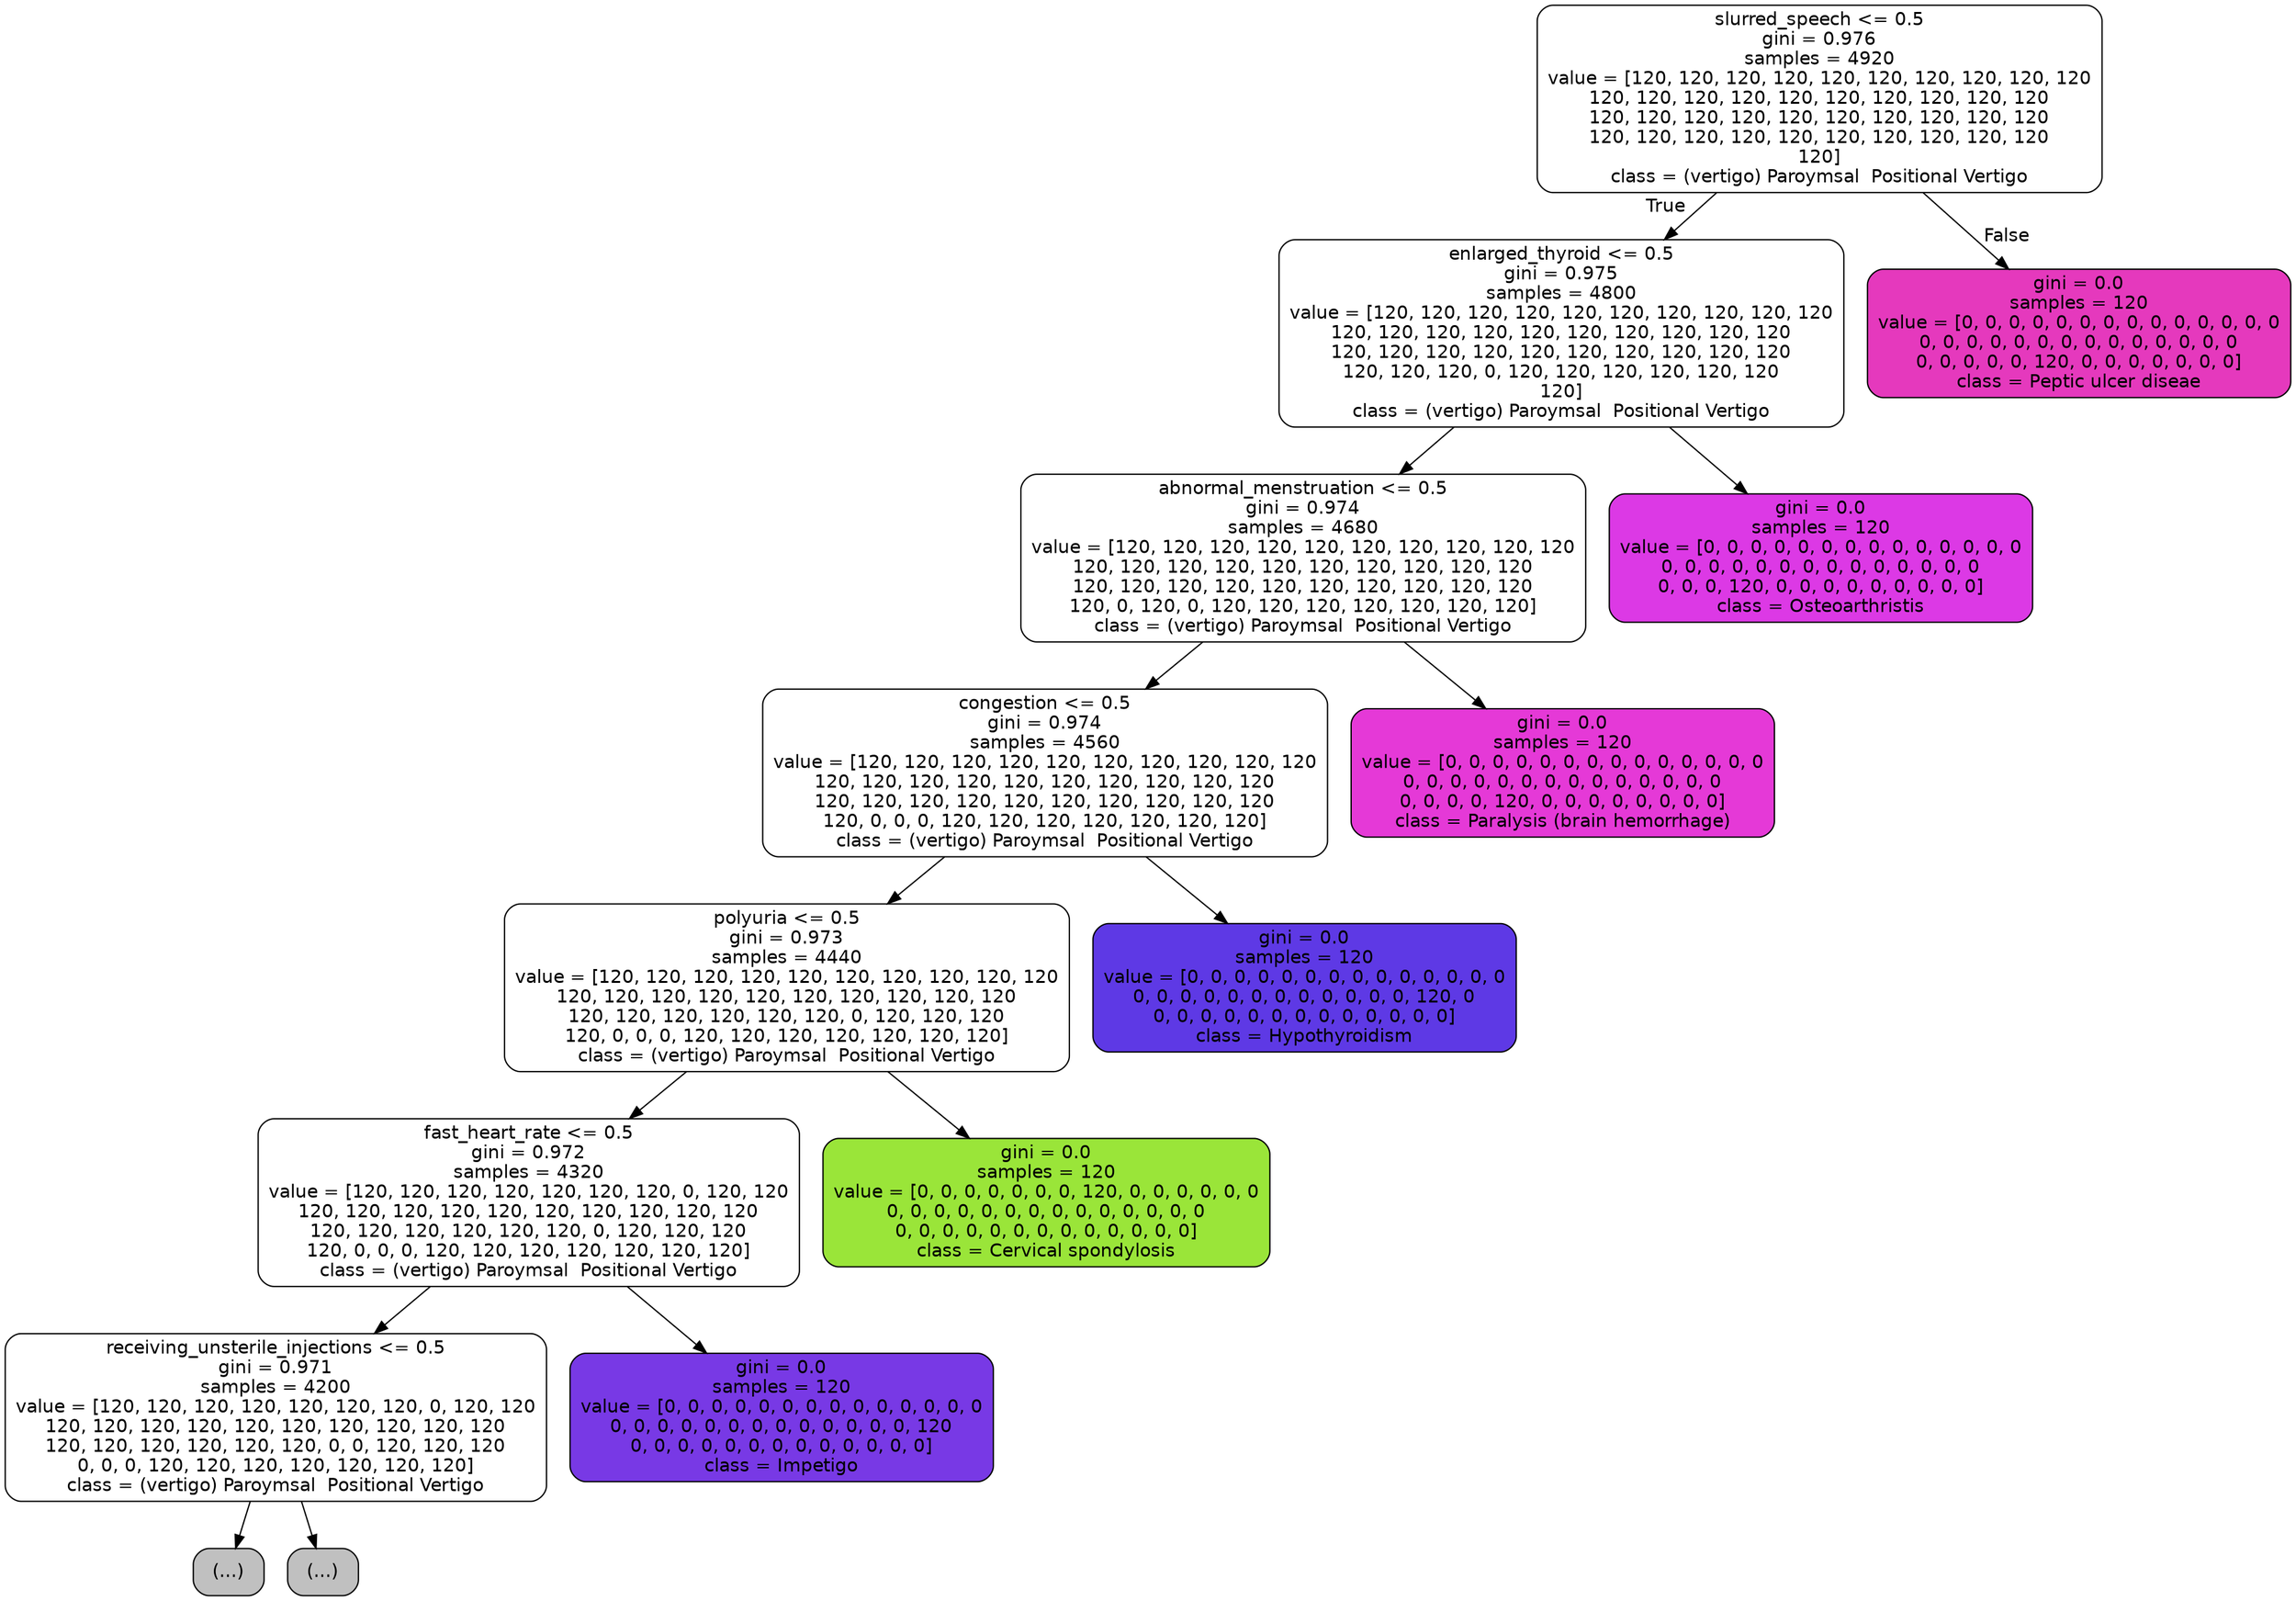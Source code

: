 digraph Tree {
node [shape=box, style="filled, rounded", color="black", fontname=helvetica] ;
edge [fontname=helvetica] ;
0 [label="slurred_speech <= 0.5\ngini = 0.976\nsamples = 4920\nvalue = [120, 120, 120, 120, 120, 120, 120, 120, 120, 120\n120, 120, 120, 120, 120, 120, 120, 120, 120, 120\n120, 120, 120, 120, 120, 120, 120, 120, 120, 120\n120, 120, 120, 120, 120, 120, 120, 120, 120, 120\n120]\nclass = (vertigo) Paroymsal  Positional Vertigo", fillcolor="#ffffff"] ;
1 [label="enlarged_thyroid <= 0.5\ngini = 0.975\nsamples = 4800\nvalue = [120, 120, 120, 120, 120, 120, 120, 120, 120, 120\n120, 120, 120, 120, 120, 120, 120, 120, 120, 120\n120, 120, 120, 120, 120, 120, 120, 120, 120, 120\n120, 120, 120, 0, 120, 120, 120, 120, 120, 120\n120]\nclass = (vertigo) Paroymsal  Positional Vertigo", fillcolor="#ffffff"] ;
0 -> 1 [labeldistance=2.5, labelangle=45, headlabel="True"] ;
2 [label="abnormal_menstruation <= 0.5\ngini = 0.974\nsamples = 4680\nvalue = [120, 120, 120, 120, 120, 120, 120, 120, 120, 120\n120, 120, 120, 120, 120, 120, 120, 120, 120, 120\n120, 120, 120, 120, 120, 120, 120, 120, 120, 120\n120, 0, 120, 0, 120, 120, 120, 120, 120, 120, 120]\nclass = (vertigo) Paroymsal  Positional Vertigo", fillcolor="#ffffff"] ;
1 -> 2 ;
3 [label="congestion <= 0.5\ngini = 0.974\nsamples = 4560\nvalue = [120, 120, 120, 120, 120, 120, 120, 120, 120, 120\n120, 120, 120, 120, 120, 120, 120, 120, 120, 120\n120, 120, 120, 120, 120, 120, 120, 120, 120, 120\n120, 0, 0, 0, 120, 120, 120, 120, 120, 120, 120]\nclass = (vertigo) Paroymsal  Positional Vertigo", fillcolor="#ffffff"] ;
2 -> 3 ;
4 [label="polyuria <= 0.5\ngini = 0.973\nsamples = 4440\nvalue = [120, 120, 120, 120, 120, 120, 120, 120, 120, 120\n120, 120, 120, 120, 120, 120, 120, 120, 120, 120\n120, 120, 120, 120, 120, 120, 0, 120, 120, 120\n120, 0, 0, 0, 120, 120, 120, 120, 120, 120, 120]\nclass = (vertigo) Paroymsal  Positional Vertigo", fillcolor="#ffffff"] ;
3 -> 4 ;
5 [label="fast_heart_rate <= 0.5\ngini = 0.972\nsamples = 4320\nvalue = [120, 120, 120, 120, 120, 120, 120, 0, 120, 120\n120, 120, 120, 120, 120, 120, 120, 120, 120, 120\n120, 120, 120, 120, 120, 120, 0, 120, 120, 120\n120, 0, 0, 0, 120, 120, 120, 120, 120, 120, 120]\nclass = (vertigo) Paroymsal  Positional Vertigo", fillcolor="#ffffff"] ;
4 -> 5 ;
6 [label="receiving_unsterile_injections <= 0.5\ngini = 0.971\nsamples = 4200\nvalue = [120, 120, 120, 120, 120, 120, 120, 0, 120, 120\n120, 120, 120, 120, 120, 120, 120, 120, 120, 120\n120, 120, 120, 120, 120, 120, 0, 0, 120, 120, 120\n0, 0, 0, 120, 120, 120, 120, 120, 120, 120]\nclass = (vertigo) Paroymsal  Positional Vertigo", fillcolor="#ffffff"] ;
5 -> 6 ;
7 [label="(...)", fillcolor="#C0C0C0"] ;
6 -> 7 ;
108 [label="(...)", fillcolor="#C0C0C0"] ;
6 -> 108 ;
109 [label="gini = 0.0\nsamples = 120\nvalue = [0, 0, 0, 0, 0, 0, 0, 0, 0, 0, 0, 0, 0, 0\n0, 0, 0, 0, 0, 0, 0, 0, 0, 0, 0, 0, 0, 120\n0, 0, 0, 0, 0, 0, 0, 0, 0, 0, 0, 0, 0]\nclass = Impetigo", fillcolor="#7839e5"] ;
5 -> 109 ;
110 [label="gini = 0.0\nsamples = 120\nvalue = [0, 0, 0, 0, 0, 0, 0, 120, 0, 0, 0, 0, 0, 0\n0, 0, 0, 0, 0, 0, 0, 0, 0, 0, 0, 0, 0, 0\n0, 0, 0, 0, 0, 0, 0, 0, 0, 0, 0, 0, 0]\nclass = Cervical spondylosis", fillcolor="#9ae539"] ;
4 -> 110 ;
111 [label="gini = 0.0\nsamples = 120\nvalue = [0, 0, 0, 0, 0, 0, 0, 0, 0, 0, 0, 0, 0, 0\n0, 0, 0, 0, 0, 0, 0, 0, 0, 0, 0, 0, 120, 0\n0, 0, 0, 0, 0, 0, 0, 0, 0, 0, 0, 0, 0]\nclass = Hypothyroidism", fillcolor="#5e39e5"] ;
3 -> 111 ;
112 [label="gini = 0.0\nsamples = 120\nvalue = [0, 0, 0, 0, 0, 0, 0, 0, 0, 0, 0, 0, 0, 0\n0, 0, 0, 0, 0, 0, 0, 0, 0, 0, 0, 0, 0, 0\n0, 0, 0, 0, 120, 0, 0, 0, 0, 0, 0, 0, 0]\nclass = Paralysis (brain hemorrhage)", fillcolor="#e539d7"] ;
2 -> 112 ;
113 [label="gini = 0.0\nsamples = 120\nvalue = [0, 0, 0, 0, 0, 0, 0, 0, 0, 0, 0, 0, 0, 0\n0, 0, 0, 0, 0, 0, 0, 0, 0, 0, 0, 0, 0, 0\n0, 0, 0, 120, 0, 0, 0, 0, 0, 0, 0, 0, 0]\nclass = Osteoarthristis", fillcolor="#dc39e5"] ;
1 -> 113 ;
114 [label="gini = 0.0\nsamples = 120\nvalue = [0, 0, 0, 0, 0, 0, 0, 0, 0, 0, 0, 0, 0, 0\n0, 0, 0, 0, 0, 0, 0, 0, 0, 0, 0, 0, 0, 0\n0, 0, 0, 0, 0, 120, 0, 0, 0, 0, 0, 0, 0]\nclass = Peptic ulcer diseae", fillcolor="#e539bd"] ;
0 -> 114 [labeldistance=2.5, labelangle=-45, headlabel="False"] ;
}